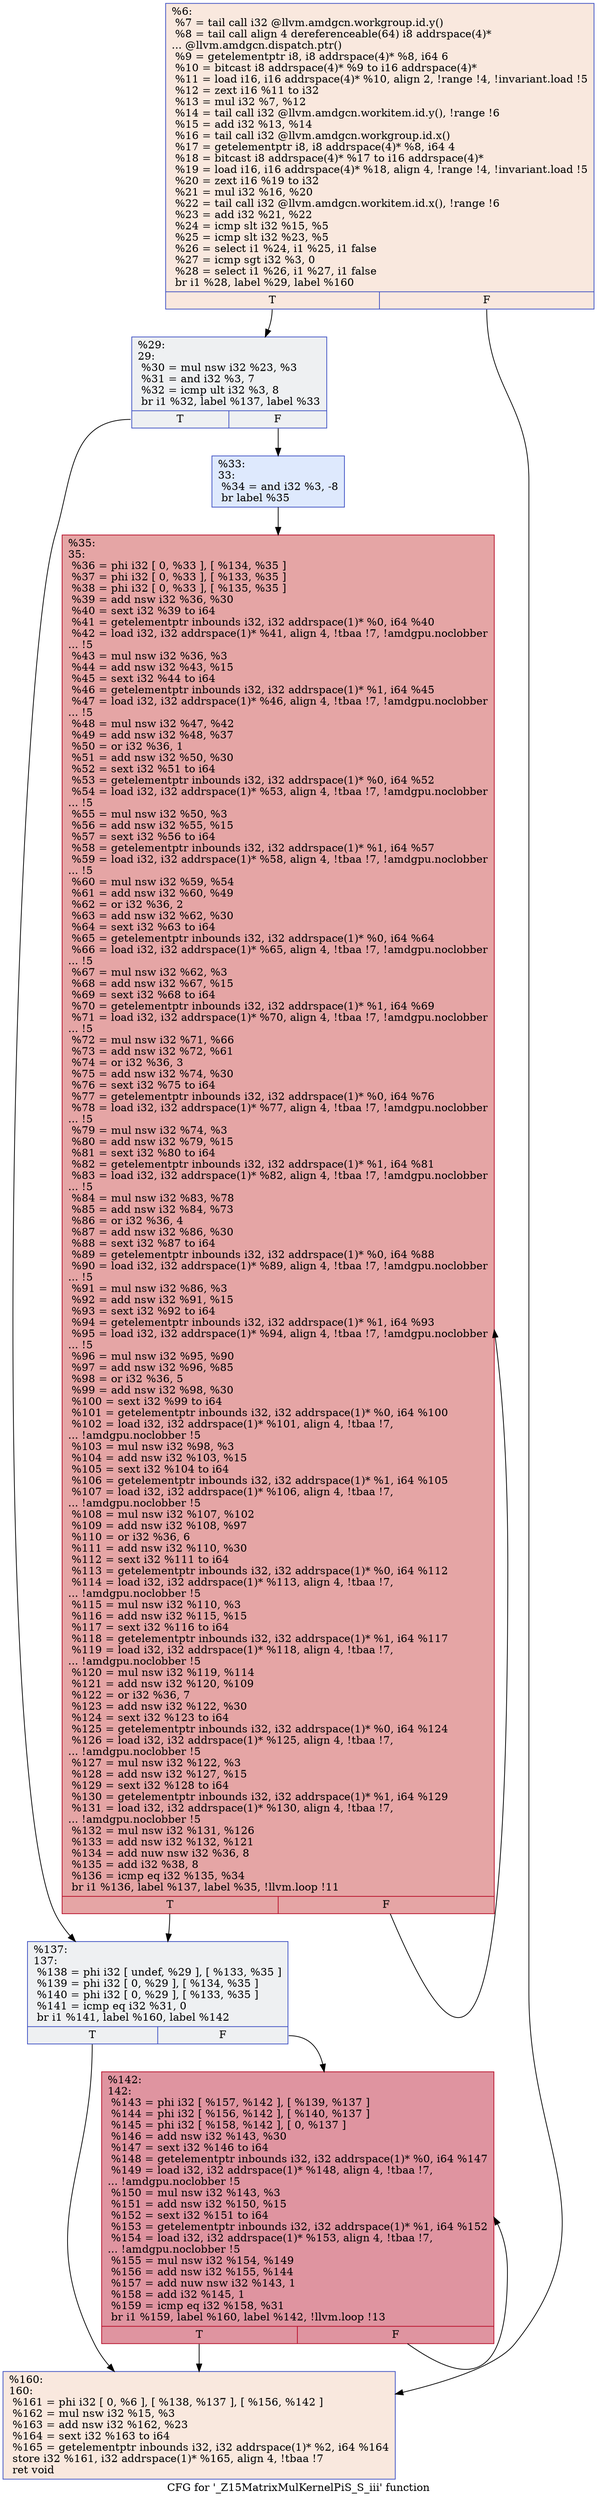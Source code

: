 digraph "CFG for '_Z15MatrixMulKernelPiS_S_iii' function" {
	label="CFG for '_Z15MatrixMulKernelPiS_S_iii' function";

	Node0x5c01b50 [shape=record,color="#3d50c3ff", style=filled, fillcolor="#f2cab570",label="{%6:\l  %7 = tail call i32 @llvm.amdgcn.workgroup.id.y()\l  %8 = tail call align 4 dereferenceable(64) i8 addrspace(4)*\l... @llvm.amdgcn.dispatch.ptr()\l  %9 = getelementptr i8, i8 addrspace(4)* %8, i64 6\l  %10 = bitcast i8 addrspace(4)* %9 to i16 addrspace(4)*\l  %11 = load i16, i16 addrspace(4)* %10, align 2, !range !4, !invariant.load !5\l  %12 = zext i16 %11 to i32\l  %13 = mul i32 %7, %12\l  %14 = tail call i32 @llvm.amdgcn.workitem.id.y(), !range !6\l  %15 = add i32 %13, %14\l  %16 = tail call i32 @llvm.amdgcn.workgroup.id.x()\l  %17 = getelementptr i8, i8 addrspace(4)* %8, i64 4\l  %18 = bitcast i8 addrspace(4)* %17 to i16 addrspace(4)*\l  %19 = load i16, i16 addrspace(4)* %18, align 4, !range !4, !invariant.load !5\l  %20 = zext i16 %19 to i32\l  %21 = mul i32 %16, %20\l  %22 = tail call i32 @llvm.amdgcn.workitem.id.x(), !range !6\l  %23 = add i32 %21, %22\l  %24 = icmp slt i32 %15, %5\l  %25 = icmp slt i32 %23, %5\l  %26 = select i1 %24, i1 %25, i1 false\l  %27 = icmp sgt i32 %3, 0\l  %28 = select i1 %26, i1 %27, i1 false\l  br i1 %28, label %29, label %160\l|{<s0>T|<s1>F}}"];
	Node0x5c01b50:s0 -> Node0x5c05740;
	Node0x5c01b50:s1 -> Node0x5c057d0;
	Node0x5c05740 [shape=record,color="#3d50c3ff", style=filled, fillcolor="#d9dce170",label="{%29:\l29:                                               \l  %30 = mul nsw i32 %23, %3\l  %31 = and i32 %3, 7\l  %32 = icmp ult i32 %3, 8\l  br i1 %32, label %137, label %33\l|{<s0>T|<s1>F}}"];
	Node0x5c05740:s0 -> Node0x5c03b70;
	Node0x5c05740:s1 -> Node0x5c03bc0;
	Node0x5c03bc0 [shape=record,color="#3d50c3ff", style=filled, fillcolor="#b5cdfa70",label="{%33:\l33:                                               \l  %34 = and i32 %3, -8\l  br label %35\l}"];
	Node0x5c03bc0 -> Node0x5c05e70;
	Node0x5c05e70 [shape=record,color="#b70d28ff", style=filled, fillcolor="#c5333470",label="{%35:\l35:                                               \l  %36 = phi i32 [ 0, %33 ], [ %134, %35 ]\l  %37 = phi i32 [ 0, %33 ], [ %133, %35 ]\l  %38 = phi i32 [ 0, %33 ], [ %135, %35 ]\l  %39 = add nsw i32 %36, %30\l  %40 = sext i32 %39 to i64\l  %41 = getelementptr inbounds i32, i32 addrspace(1)* %0, i64 %40\l  %42 = load i32, i32 addrspace(1)* %41, align 4, !tbaa !7, !amdgpu.noclobber\l... !5\l  %43 = mul nsw i32 %36, %3\l  %44 = add nsw i32 %43, %15\l  %45 = sext i32 %44 to i64\l  %46 = getelementptr inbounds i32, i32 addrspace(1)* %1, i64 %45\l  %47 = load i32, i32 addrspace(1)* %46, align 4, !tbaa !7, !amdgpu.noclobber\l... !5\l  %48 = mul nsw i32 %47, %42\l  %49 = add nsw i32 %48, %37\l  %50 = or i32 %36, 1\l  %51 = add nsw i32 %50, %30\l  %52 = sext i32 %51 to i64\l  %53 = getelementptr inbounds i32, i32 addrspace(1)* %0, i64 %52\l  %54 = load i32, i32 addrspace(1)* %53, align 4, !tbaa !7, !amdgpu.noclobber\l... !5\l  %55 = mul nsw i32 %50, %3\l  %56 = add nsw i32 %55, %15\l  %57 = sext i32 %56 to i64\l  %58 = getelementptr inbounds i32, i32 addrspace(1)* %1, i64 %57\l  %59 = load i32, i32 addrspace(1)* %58, align 4, !tbaa !7, !amdgpu.noclobber\l... !5\l  %60 = mul nsw i32 %59, %54\l  %61 = add nsw i32 %60, %49\l  %62 = or i32 %36, 2\l  %63 = add nsw i32 %62, %30\l  %64 = sext i32 %63 to i64\l  %65 = getelementptr inbounds i32, i32 addrspace(1)* %0, i64 %64\l  %66 = load i32, i32 addrspace(1)* %65, align 4, !tbaa !7, !amdgpu.noclobber\l... !5\l  %67 = mul nsw i32 %62, %3\l  %68 = add nsw i32 %67, %15\l  %69 = sext i32 %68 to i64\l  %70 = getelementptr inbounds i32, i32 addrspace(1)* %1, i64 %69\l  %71 = load i32, i32 addrspace(1)* %70, align 4, !tbaa !7, !amdgpu.noclobber\l... !5\l  %72 = mul nsw i32 %71, %66\l  %73 = add nsw i32 %72, %61\l  %74 = or i32 %36, 3\l  %75 = add nsw i32 %74, %30\l  %76 = sext i32 %75 to i64\l  %77 = getelementptr inbounds i32, i32 addrspace(1)* %0, i64 %76\l  %78 = load i32, i32 addrspace(1)* %77, align 4, !tbaa !7, !amdgpu.noclobber\l... !5\l  %79 = mul nsw i32 %74, %3\l  %80 = add nsw i32 %79, %15\l  %81 = sext i32 %80 to i64\l  %82 = getelementptr inbounds i32, i32 addrspace(1)* %1, i64 %81\l  %83 = load i32, i32 addrspace(1)* %82, align 4, !tbaa !7, !amdgpu.noclobber\l... !5\l  %84 = mul nsw i32 %83, %78\l  %85 = add nsw i32 %84, %73\l  %86 = or i32 %36, 4\l  %87 = add nsw i32 %86, %30\l  %88 = sext i32 %87 to i64\l  %89 = getelementptr inbounds i32, i32 addrspace(1)* %0, i64 %88\l  %90 = load i32, i32 addrspace(1)* %89, align 4, !tbaa !7, !amdgpu.noclobber\l... !5\l  %91 = mul nsw i32 %86, %3\l  %92 = add nsw i32 %91, %15\l  %93 = sext i32 %92 to i64\l  %94 = getelementptr inbounds i32, i32 addrspace(1)* %1, i64 %93\l  %95 = load i32, i32 addrspace(1)* %94, align 4, !tbaa !7, !amdgpu.noclobber\l... !5\l  %96 = mul nsw i32 %95, %90\l  %97 = add nsw i32 %96, %85\l  %98 = or i32 %36, 5\l  %99 = add nsw i32 %98, %30\l  %100 = sext i32 %99 to i64\l  %101 = getelementptr inbounds i32, i32 addrspace(1)* %0, i64 %100\l  %102 = load i32, i32 addrspace(1)* %101, align 4, !tbaa !7,\l... !amdgpu.noclobber !5\l  %103 = mul nsw i32 %98, %3\l  %104 = add nsw i32 %103, %15\l  %105 = sext i32 %104 to i64\l  %106 = getelementptr inbounds i32, i32 addrspace(1)* %1, i64 %105\l  %107 = load i32, i32 addrspace(1)* %106, align 4, !tbaa !7,\l... !amdgpu.noclobber !5\l  %108 = mul nsw i32 %107, %102\l  %109 = add nsw i32 %108, %97\l  %110 = or i32 %36, 6\l  %111 = add nsw i32 %110, %30\l  %112 = sext i32 %111 to i64\l  %113 = getelementptr inbounds i32, i32 addrspace(1)* %0, i64 %112\l  %114 = load i32, i32 addrspace(1)* %113, align 4, !tbaa !7,\l... !amdgpu.noclobber !5\l  %115 = mul nsw i32 %110, %3\l  %116 = add nsw i32 %115, %15\l  %117 = sext i32 %116 to i64\l  %118 = getelementptr inbounds i32, i32 addrspace(1)* %1, i64 %117\l  %119 = load i32, i32 addrspace(1)* %118, align 4, !tbaa !7,\l... !amdgpu.noclobber !5\l  %120 = mul nsw i32 %119, %114\l  %121 = add nsw i32 %120, %109\l  %122 = or i32 %36, 7\l  %123 = add nsw i32 %122, %30\l  %124 = sext i32 %123 to i64\l  %125 = getelementptr inbounds i32, i32 addrspace(1)* %0, i64 %124\l  %126 = load i32, i32 addrspace(1)* %125, align 4, !tbaa !7,\l... !amdgpu.noclobber !5\l  %127 = mul nsw i32 %122, %3\l  %128 = add nsw i32 %127, %15\l  %129 = sext i32 %128 to i64\l  %130 = getelementptr inbounds i32, i32 addrspace(1)* %1, i64 %129\l  %131 = load i32, i32 addrspace(1)* %130, align 4, !tbaa !7,\l... !amdgpu.noclobber !5\l  %132 = mul nsw i32 %131, %126\l  %133 = add nsw i32 %132, %121\l  %134 = add nuw nsw i32 %36, 8\l  %135 = add i32 %38, 8\l  %136 = icmp eq i32 %135, %34\l  br i1 %136, label %137, label %35, !llvm.loop !11\l|{<s0>T|<s1>F}}"];
	Node0x5c05e70:s0 -> Node0x5c03b70;
	Node0x5c05e70:s1 -> Node0x5c05e70;
	Node0x5c03b70 [shape=record,color="#3d50c3ff", style=filled, fillcolor="#d9dce170",label="{%137:\l137:                                              \l  %138 = phi i32 [ undef, %29 ], [ %133, %35 ]\l  %139 = phi i32 [ 0, %29 ], [ %134, %35 ]\l  %140 = phi i32 [ 0, %29 ], [ %133, %35 ]\l  %141 = icmp eq i32 %31, 0\l  br i1 %141, label %160, label %142\l|{<s0>T|<s1>F}}"];
	Node0x5c03b70:s0 -> Node0x5c057d0;
	Node0x5c03b70:s1 -> Node0x5c0b140;
	Node0x5c0b140 [shape=record,color="#b70d28ff", style=filled, fillcolor="#b70d2870",label="{%142:\l142:                                              \l  %143 = phi i32 [ %157, %142 ], [ %139, %137 ]\l  %144 = phi i32 [ %156, %142 ], [ %140, %137 ]\l  %145 = phi i32 [ %158, %142 ], [ 0, %137 ]\l  %146 = add nsw i32 %143, %30\l  %147 = sext i32 %146 to i64\l  %148 = getelementptr inbounds i32, i32 addrspace(1)* %0, i64 %147\l  %149 = load i32, i32 addrspace(1)* %148, align 4, !tbaa !7,\l... !amdgpu.noclobber !5\l  %150 = mul nsw i32 %143, %3\l  %151 = add nsw i32 %150, %15\l  %152 = sext i32 %151 to i64\l  %153 = getelementptr inbounds i32, i32 addrspace(1)* %1, i64 %152\l  %154 = load i32, i32 addrspace(1)* %153, align 4, !tbaa !7,\l... !amdgpu.noclobber !5\l  %155 = mul nsw i32 %154, %149\l  %156 = add nsw i32 %155, %144\l  %157 = add nuw nsw i32 %143, 1\l  %158 = add i32 %145, 1\l  %159 = icmp eq i32 %158, %31\l  br i1 %159, label %160, label %142, !llvm.loop !13\l|{<s0>T|<s1>F}}"];
	Node0x5c0b140:s0 -> Node0x5c057d0;
	Node0x5c0b140:s1 -> Node0x5c0b140;
	Node0x5c057d0 [shape=record,color="#3d50c3ff", style=filled, fillcolor="#f2cab570",label="{%160:\l160:                                              \l  %161 = phi i32 [ 0, %6 ], [ %138, %137 ], [ %156, %142 ]\l  %162 = mul nsw i32 %15, %3\l  %163 = add nsw i32 %162, %23\l  %164 = sext i32 %163 to i64\l  %165 = getelementptr inbounds i32, i32 addrspace(1)* %2, i64 %164\l  store i32 %161, i32 addrspace(1)* %165, align 4, !tbaa !7\l  ret void\l}"];
}
